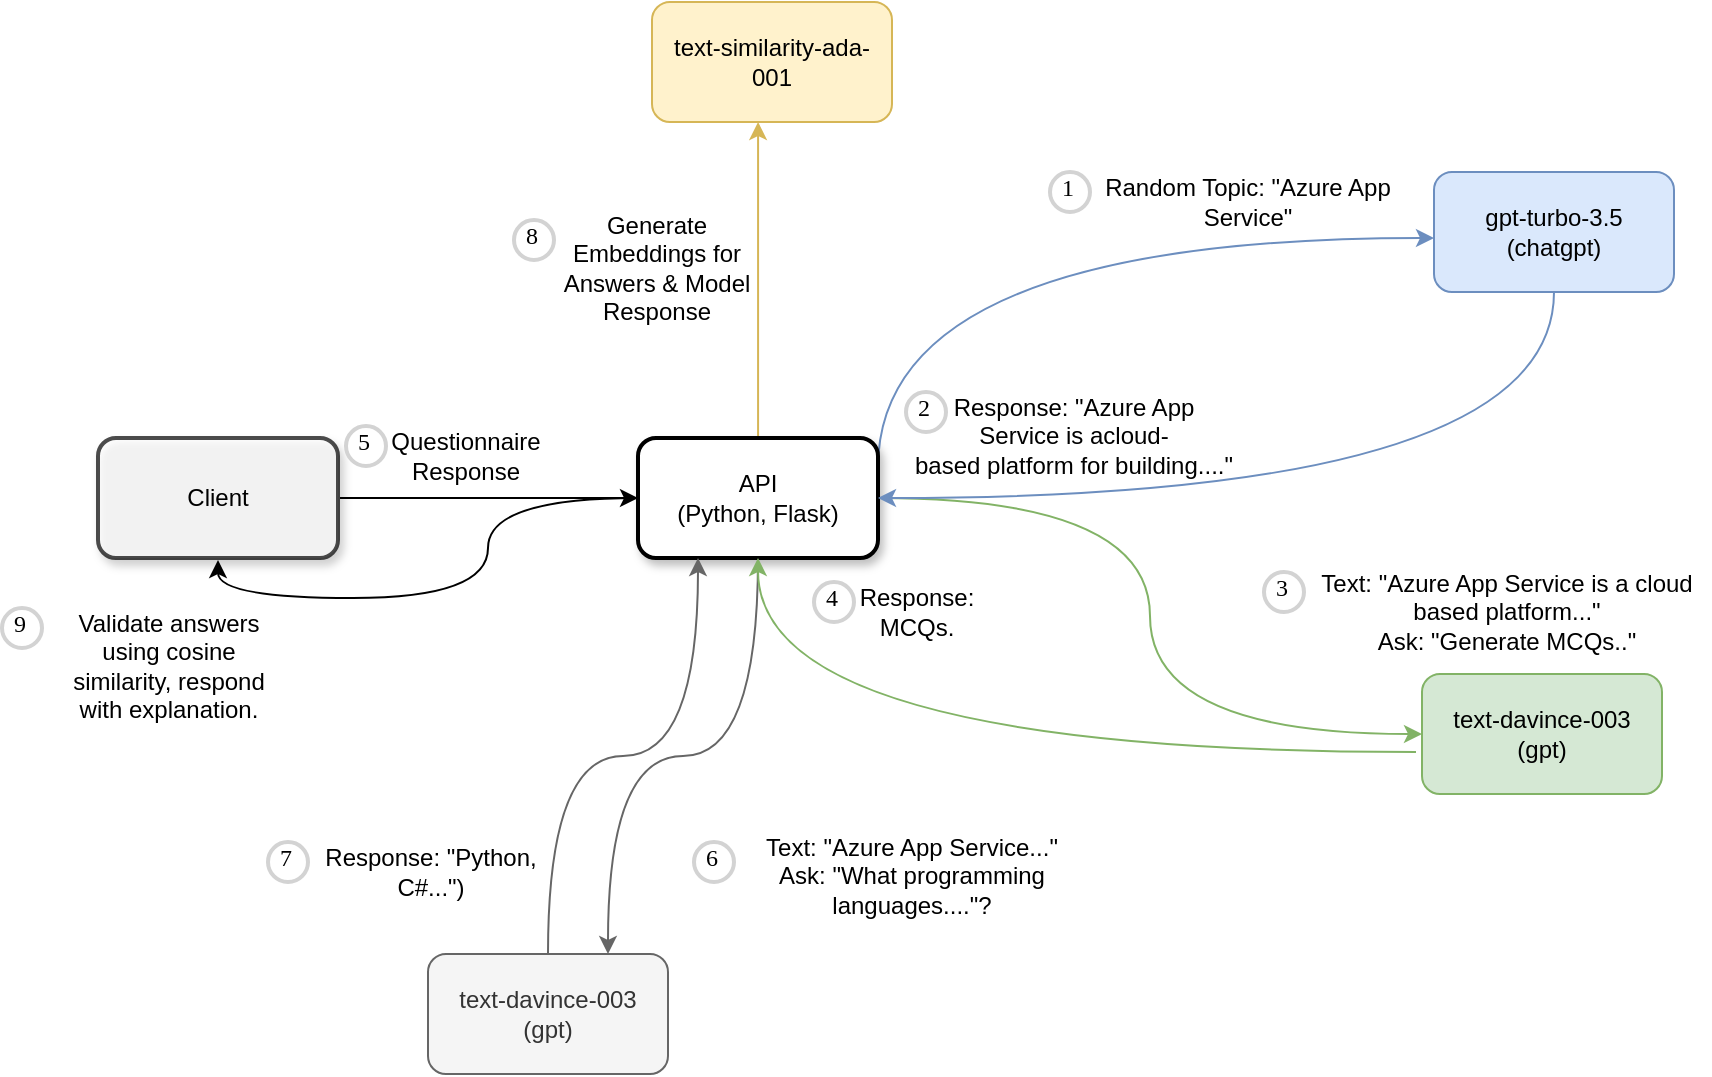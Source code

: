 <mxfile version="20.8.10" type="device"><diagram name="Page-1" id="9qreBjdwwOyJ5xrbWtFB"><mxGraphModel dx="1170" dy="691" grid="0" gridSize="10" guides="1" tooltips="1" connect="1" arrows="1" fold="1" page="0" pageScale="1" pageWidth="850" pageHeight="1100" math="0" shadow="0"><root><mxCell id="0"/><mxCell id="1" parent="0"/><mxCell id="dgDs7DEMomAJ_7VqfudJ-3" value="" style="edgeStyle=orthogonalEdgeStyle;rounded=0;orthogonalLoop=1;jettySize=auto;html=1;" edge="1" parent="1" source="dgDs7DEMomAJ_7VqfudJ-1" target="dgDs7DEMomAJ_7VqfudJ-2"><mxGeometry relative="1" as="geometry"/></mxCell><mxCell id="dgDs7DEMomAJ_7VqfudJ-1" value="Client" style="rounded=1;whiteSpace=wrap;html=1;strokeWidth=2;perimeterSpacing=1;opacity=70;glass=0;shadow=1;" vertex="1" parent="1"><mxGeometry x="90" y="340" width="120" height="60" as="geometry"/></mxCell><mxCell id="dgDs7DEMomAJ_7VqfudJ-5" value="" style="edgeStyle=orthogonalEdgeStyle;rounded=0;orthogonalLoop=1;jettySize=auto;html=1;curved=1;exitX=1;exitY=0.25;exitDx=0;exitDy=0;fillColor=#dae8fc;strokeColor=#6c8ebf;" edge="1" parent="1" source="dgDs7DEMomAJ_7VqfudJ-2" target="dgDs7DEMomAJ_7VqfudJ-4"><mxGeometry relative="1" as="geometry"><Array as="points"><mxPoint x="480" y="240"/></Array></mxGeometry></mxCell><mxCell id="dgDs7DEMomAJ_7VqfudJ-10" style="edgeStyle=orthogonalEdgeStyle;curved=1;rounded=0;sketch=0;orthogonalLoop=1;jettySize=auto;html=1;entryX=0;entryY=0.5;entryDx=0;entryDy=0;fillColor=#d5e8d4;strokeColor=#82b366;" edge="1" parent="1" source="dgDs7DEMomAJ_7VqfudJ-2" target="dgDs7DEMomAJ_7VqfudJ-11"><mxGeometry relative="1" as="geometry"><mxPoint x="638" y="566" as="targetPoint"/></mxGeometry></mxCell><mxCell id="dgDs7DEMomAJ_7VqfudJ-23" style="edgeStyle=orthogonalEdgeStyle;curved=1;rounded=0;sketch=0;orthogonalLoop=1;jettySize=auto;html=1;entryX=0.75;entryY=0;entryDx=0;entryDy=0;fillColor=#f5f5f5;strokeColor=#666666;" edge="1" parent="1" source="dgDs7DEMomAJ_7VqfudJ-2" target="dgDs7DEMomAJ_7VqfudJ-20"><mxGeometry relative="1" as="geometry"/></mxCell><mxCell id="dgDs7DEMomAJ_7VqfudJ-25" style="edgeStyle=orthogonalEdgeStyle;curved=1;rounded=0;sketch=0;orthogonalLoop=1;jettySize=auto;html=1;entryX=0.442;entryY=1;entryDx=0;entryDy=0;entryPerimeter=0;fillColor=#fff2cc;strokeColor=#d6b656;" edge="1" parent="1" source="dgDs7DEMomAJ_7VqfudJ-2" target="dgDs7DEMomAJ_7VqfudJ-26"><mxGeometry relative="1" as="geometry"><mxPoint x="420" y="222" as="targetPoint"/></mxGeometry></mxCell><mxCell id="dgDs7DEMomAJ_7VqfudJ-31" style="rounded=0;orthogonalLoop=1;jettySize=auto;html=1;entryX=0.5;entryY=1;entryDx=0;entryDy=0;exitX=0;exitY=0.5;exitDx=0;exitDy=0;edgeStyle=orthogonalEdgeStyle;curved=1;" edge="1" parent="1" source="dgDs7DEMomAJ_7VqfudJ-2" target="dgDs7DEMomAJ_7VqfudJ-1"><mxGeometry relative="1" as="geometry"><mxPoint x="346" y="408" as="sourcePoint"/></mxGeometry></mxCell><mxCell id="dgDs7DEMomAJ_7VqfudJ-2" value="API&lt;br&gt;(Python, Flask)" style="rounded=1;whiteSpace=wrap;html=1;strokeWidth=2;shadow=1;" vertex="1" parent="1"><mxGeometry x="360" y="340" width="120" height="60" as="geometry"/></mxCell><mxCell id="dgDs7DEMomAJ_7VqfudJ-6" style="edgeStyle=orthogonalEdgeStyle;curved=1;rounded=0;sketch=0;orthogonalLoop=1;jettySize=auto;html=1;entryX=1;entryY=0.5;entryDx=0;entryDy=0;exitX=0.5;exitY=1;exitDx=0;exitDy=0;fillColor=#dae8fc;strokeColor=#6c8ebf;" edge="1" parent="1" source="dgDs7DEMomAJ_7VqfudJ-4" target="dgDs7DEMomAJ_7VqfudJ-2"><mxGeometry relative="1" as="geometry"/></mxCell><mxCell id="dgDs7DEMomAJ_7VqfudJ-4" value="gpt-turbo-3.5&lt;br&gt;(chatgpt)" style="rounded=1;whiteSpace=wrap;html=1;fillColor=#dae8fc;strokeColor=#6c8ebf;" vertex="1" parent="1"><mxGeometry x="758" y="207" width="120" height="60" as="geometry"/></mxCell><mxCell id="dgDs7DEMomAJ_7VqfudJ-7" value="Random Topic: &quot;Azure App Service&quot;" style="text;html=1;strokeColor=none;fillColor=none;align=center;verticalAlign=middle;whiteSpace=wrap;rounded=0;" vertex="1" parent="1"><mxGeometry x="586" y="207" width="158" height="30" as="geometry"/></mxCell><mxCell id="dgDs7DEMomAJ_7VqfudJ-8" value="Response: &quot;Azure App Service is acloud-based&amp;nbsp;platform&amp;nbsp;for&amp;nbsp;building....&lt;span style=&quot;background-color: initial;&quot;&gt;&quot;&lt;/span&gt;" style="text;html=1;strokeColor=none;fillColor=none;align=center;verticalAlign=middle;whiteSpace=wrap;rounded=0;" vertex="1" parent="1"><mxGeometry x="499" y="324" width="158" height="30" as="geometry"/></mxCell><mxCell id="dgDs7DEMomAJ_7VqfudJ-13" style="edgeStyle=orthogonalEdgeStyle;curved=1;rounded=0;sketch=0;orthogonalLoop=1;jettySize=auto;html=1;startArrow=none;exitX=-0.025;exitY=0.65;exitDx=0;exitDy=0;exitPerimeter=0;fillColor=#d5e8d4;strokeColor=#82b366;" edge="1" parent="1" source="dgDs7DEMomAJ_7VqfudJ-11" target="dgDs7DEMomAJ_7VqfudJ-2"><mxGeometry relative="1" as="geometry"/></mxCell><mxCell id="dgDs7DEMomAJ_7VqfudJ-11" value="text-davince-003&lt;br&gt;(gpt)" style="rounded=1;whiteSpace=wrap;html=1;fillColor=#d5e8d4;strokeColor=#82b366;" vertex="1" parent="1"><mxGeometry x="752" y="458" width="120" height="60" as="geometry"/></mxCell><mxCell id="dgDs7DEMomAJ_7VqfudJ-12" value="Text: &quot;Azure App Service is a cloud based platform...&quot;&lt;br&gt;Ask: &quot;Generate MCQs..&quot;" style="text;html=1;strokeColor=none;fillColor=none;align=center;verticalAlign=middle;whiteSpace=wrap;rounded=0;" vertex="1" parent="1"><mxGeometry x="693" y="412" width="203" height="30" as="geometry"/></mxCell><mxCell id="dgDs7DEMomAJ_7VqfudJ-14" value="Response: MCQs." style="text;html=1;strokeColor=none;fillColor=none;align=center;verticalAlign=middle;whiteSpace=wrap;rounded=0;" vertex="1" parent="1"><mxGeometry x="450" y="412" width="99" height="30" as="geometry"/></mxCell><mxCell id="dgDs7DEMomAJ_7VqfudJ-17" value="Questionnaire &lt;br&gt;Response" style="text;html=1;strokeColor=none;fillColor=none;align=center;verticalAlign=middle;whiteSpace=wrap;rounded=0;" vertex="1" parent="1"><mxGeometry x="195" y="334" width="158" height="30" as="geometry"/></mxCell><mxCell id="dgDs7DEMomAJ_7VqfudJ-22" style="edgeStyle=orthogonalEdgeStyle;curved=1;rounded=0;sketch=0;orthogonalLoop=1;jettySize=auto;html=1;entryX=0.25;entryY=1;entryDx=0;entryDy=0;fillColor=#f5f5f5;strokeColor=#666666;" edge="1" parent="1" source="dgDs7DEMomAJ_7VqfudJ-20" target="dgDs7DEMomAJ_7VqfudJ-2"><mxGeometry relative="1" as="geometry"/></mxCell><mxCell id="dgDs7DEMomAJ_7VqfudJ-20" value="text-davince-003&lt;br&gt;(gpt)" style="rounded=1;whiteSpace=wrap;html=1;fillColor=#f5f5f5;fontColor=#333333;strokeColor=#666666;" vertex="1" parent="1"><mxGeometry x="255" y="598" width="120" height="60" as="geometry"/></mxCell><mxCell id="dgDs7DEMomAJ_7VqfudJ-21" value="Response: &quot;Python, C#...&quot;)" style="text;html=1;strokeColor=none;fillColor=none;align=center;verticalAlign=middle;whiteSpace=wrap;rounded=0;" vertex="1" parent="1"><mxGeometry x="202" y="542" width="109" height="30" as="geometry"/></mxCell><mxCell id="dgDs7DEMomAJ_7VqfudJ-24" value="Text: &quot;Azure App Service...&quot;&lt;br&gt;Ask: &quot;What programming languages....&quot;?" style="text;html=1;strokeColor=none;fillColor=none;align=center;verticalAlign=middle;whiteSpace=wrap;rounded=0;" vertex="1" parent="1"><mxGeometry x="411" y="544" width="172" height="30" as="geometry"/></mxCell><mxCell id="dgDs7DEMomAJ_7VqfudJ-26" value="text-similarity-ada-001" style="rounded=1;whiteSpace=wrap;html=1;fillColor=#fff2cc;strokeColor=#d6b656;" vertex="1" parent="1"><mxGeometry x="367" y="122" width="120" height="60" as="geometry"/></mxCell><mxCell id="dgDs7DEMomAJ_7VqfudJ-29" value="Generate Embeddings for Answers &amp;amp; Model Response" style="text;html=1;strokeColor=none;fillColor=none;align=center;verticalAlign=middle;whiteSpace=wrap;rounded=0;" vertex="1" parent="1"><mxGeometry x="315" y="240" width="109" height="30" as="geometry"/></mxCell><mxCell id="dgDs7DEMomAJ_7VqfudJ-32" value="Validate answers using cosine similarity, respond with explanation." style="text;html=1;strokeColor=none;fillColor=none;align=center;verticalAlign=middle;whiteSpace=wrap;rounded=0;" vertex="1" parent="1"><mxGeometry x="68" y="439" width="115" height="30" as="geometry"/></mxCell><mxCell id="dgDs7DEMomAJ_7VqfudJ-33" value="1" style="ellipse;whiteSpace=wrap;html=1;aspect=fixed;strokeWidth=2;fontFamily=Tahoma;spacingBottom=4;spacingRight=2;strokeColor=#d3d3d3;" vertex="1" parent="1"><mxGeometry x="566" y="207" width="20" height="20" as="geometry"/></mxCell><mxCell id="dgDs7DEMomAJ_7VqfudJ-34" value="2" style="ellipse;whiteSpace=wrap;html=1;aspect=fixed;strokeWidth=2;fontFamily=Tahoma;spacingBottom=4;spacingRight=2;strokeColor=#d3d3d3;" vertex="1" parent="1"><mxGeometry x="494" y="317" width="20" height="20" as="geometry"/></mxCell><mxCell id="dgDs7DEMomAJ_7VqfudJ-35" value="3" style="ellipse;whiteSpace=wrap;html=1;aspect=fixed;strokeWidth=2;fontFamily=Tahoma;spacingBottom=4;spacingRight=2;strokeColor=#d3d3d3;" vertex="1" parent="1"><mxGeometry x="673" y="407" width="20" height="20" as="geometry"/></mxCell><mxCell id="dgDs7DEMomAJ_7VqfudJ-36" value="4" style="ellipse;whiteSpace=wrap;html=1;aspect=fixed;strokeWidth=2;fontFamily=Tahoma;spacingBottom=4;spacingRight=2;strokeColor=#d3d3d3;" vertex="1" parent="1"><mxGeometry x="448" y="412" width="20" height="20" as="geometry"/></mxCell><mxCell id="dgDs7DEMomAJ_7VqfudJ-37" value="5" style="ellipse;whiteSpace=wrap;html=1;aspect=fixed;strokeWidth=2;fontFamily=Tahoma;spacingBottom=4;spacingRight=2;strokeColor=#d3d3d3;" vertex="1" parent="1"><mxGeometry x="214" y="334" width="20" height="20" as="geometry"/></mxCell><mxCell id="dgDs7DEMomAJ_7VqfudJ-40" value="6" style="ellipse;whiteSpace=wrap;html=1;aspect=fixed;strokeWidth=2;fontFamily=Tahoma;spacingBottom=4;spacingRight=2;strokeColor=#d3d3d3;" vertex="1" parent="1"><mxGeometry x="388" y="542" width="20" height="20" as="geometry"/></mxCell><mxCell id="dgDs7DEMomAJ_7VqfudJ-41" value="7" style="ellipse;whiteSpace=wrap;html=1;aspect=fixed;strokeWidth=2;fontFamily=Tahoma;spacingBottom=4;spacingRight=2;strokeColor=#d3d3d3;" vertex="1" parent="1"><mxGeometry x="175" y="542" width="20" height="20" as="geometry"/></mxCell><mxCell id="dgDs7DEMomAJ_7VqfudJ-42" value="8" style="ellipse;whiteSpace=wrap;html=1;aspect=fixed;strokeWidth=2;fontFamily=Tahoma;spacingBottom=4;spacingRight=2;strokeColor=#d3d3d3;" vertex="1" parent="1"><mxGeometry x="298" y="231" width="20" height="20" as="geometry"/></mxCell><mxCell id="dgDs7DEMomAJ_7VqfudJ-43" value="9" style="ellipse;whiteSpace=wrap;html=1;aspect=fixed;strokeWidth=2;fontFamily=Tahoma;spacingBottom=4;spacingRight=2;strokeColor=#d3d3d3;" vertex="1" parent="1"><mxGeometry x="42" y="425" width="20" height="20" as="geometry"/></mxCell></root></mxGraphModel></diagram></mxfile>